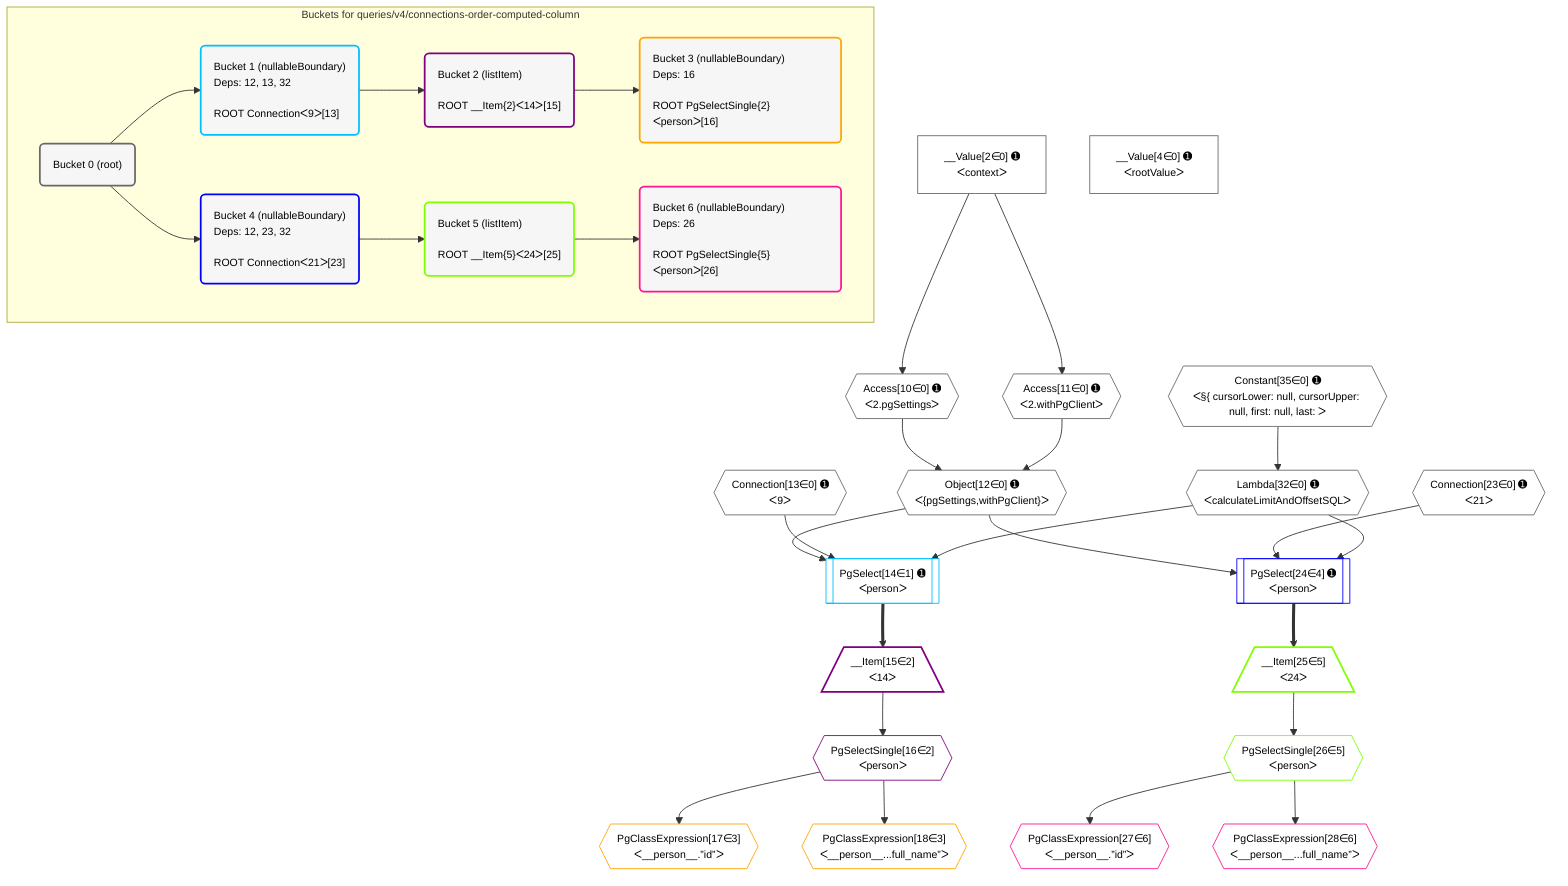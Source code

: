 %%{init: {'themeVariables': { 'fontSize': '12px'}}}%%
graph TD
    classDef path fill:#eee,stroke:#000,color:#000
    classDef plan fill:#fff,stroke-width:1px,color:#000
    classDef itemplan fill:#fff,stroke-width:2px,color:#000
    classDef unbatchedplan fill:#dff,stroke-width:1px,color:#000
    classDef sideeffectplan fill:#fcc,stroke-width:2px,color:#000
    classDef bucket fill:#f6f6f6,color:#000,stroke-width:2px,text-align:left


    %% plan dependencies
    Object12{{"Object[12∈0] ➊<br />ᐸ{pgSettings,withPgClient}ᐳ"}}:::plan
    Access10{{"Access[10∈0] ➊<br />ᐸ2.pgSettingsᐳ"}}:::plan
    Access11{{"Access[11∈0] ➊<br />ᐸ2.withPgClientᐳ"}}:::plan
    Access10 & Access11 --> Object12
    __Value2["__Value[2∈0] ➊<br />ᐸcontextᐳ"]:::plan
    __Value2 --> Access10
    __Value2 --> Access11
    Lambda32{{"Lambda[32∈0] ➊<br />ᐸcalculateLimitAndOffsetSQLᐳ"}}:::plan
    Constant35{{"Constant[35∈0] ➊<br />ᐸ§{ cursorLower: null, cursorUpper: null, first: null, last: ᐳ"}}:::plan
    Constant35 --> Lambda32
    __Value4["__Value[4∈0] ➊<br />ᐸrootValueᐳ"]:::plan
    Connection13{{"Connection[13∈0] ➊<br />ᐸ9ᐳ"}}:::plan
    Connection23{{"Connection[23∈0] ➊<br />ᐸ21ᐳ"}}:::plan
    PgSelect14[["PgSelect[14∈1] ➊<br />ᐸpersonᐳ"]]:::plan
    Object12 & Connection13 & Lambda32 --> PgSelect14
    __Item15[/"__Item[15∈2]<br />ᐸ14ᐳ"\]:::itemplan
    PgSelect14 ==> __Item15
    PgSelectSingle16{{"PgSelectSingle[16∈2]<br />ᐸpersonᐳ"}}:::plan
    __Item15 --> PgSelectSingle16
    PgClassExpression17{{"PgClassExpression[17∈3]<br />ᐸ__person__.”id”ᐳ"}}:::plan
    PgSelectSingle16 --> PgClassExpression17
    PgClassExpression18{{"PgClassExpression[18∈3]<br />ᐸ__person__...full_name”ᐳ"}}:::plan
    PgSelectSingle16 --> PgClassExpression18
    PgSelect24[["PgSelect[24∈4] ➊<br />ᐸpersonᐳ"]]:::plan
    Object12 & Connection23 & Lambda32 --> PgSelect24
    __Item25[/"__Item[25∈5]<br />ᐸ24ᐳ"\]:::itemplan
    PgSelect24 ==> __Item25
    PgSelectSingle26{{"PgSelectSingle[26∈5]<br />ᐸpersonᐳ"}}:::plan
    __Item25 --> PgSelectSingle26
    PgClassExpression27{{"PgClassExpression[27∈6]<br />ᐸ__person__.”id”ᐳ"}}:::plan
    PgSelectSingle26 --> PgClassExpression27
    PgClassExpression28{{"PgClassExpression[28∈6]<br />ᐸ__person__...full_name”ᐳ"}}:::plan
    PgSelectSingle26 --> PgClassExpression28

    %% define steps

    subgraph "Buckets for queries/v4/connections-order-computed-column"
    Bucket0("Bucket 0 (root)"):::bucket
    classDef bucket0 stroke:#696969
    class Bucket0,__Value2,__Value4,Access10,Access11,Object12,Connection13,Connection23,Lambda32,Constant35 bucket0
    Bucket1("Bucket 1 (nullableBoundary)<br />Deps: 12, 13, 32<br /><br />ROOT Connectionᐸ9ᐳ[13]"):::bucket
    classDef bucket1 stroke:#00bfff
    class Bucket1,PgSelect14 bucket1
    Bucket2("Bucket 2 (listItem)<br /><br />ROOT __Item{2}ᐸ14ᐳ[15]"):::bucket
    classDef bucket2 stroke:#7f007f
    class Bucket2,__Item15,PgSelectSingle16 bucket2
    Bucket3("Bucket 3 (nullableBoundary)<br />Deps: 16<br /><br />ROOT PgSelectSingle{2}ᐸpersonᐳ[16]"):::bucket
    classDef bucket3 stroke:#ffa500
    class Bucket3,PgClassExpression17,PgClassExpression18 bucket3
    Bucket4("Bucket 4 (nullableBoundary)<br />Deps: 12, 23, 32<br /><br />ROOT Connectionᐸ21ᐳ[23]"):::bucket
    classDef bucket4 stroke:#0000ff
    class Bucket4,PgSelect24 bucket4
    Bucket5("Bucket 5 (listItem)<br /><br />ROOT __Item{5}ᐸ24ᐳ[25]"):::bucket
    classDef bucket5 stroke:#7fff00
    class Bucket5,__Item25,PgSelectSingle26 bucket5
    Bucket6("Bucket 6 (nullableBoundary)<br />Deps: 26<br /><br />ROOT PgSelectSingle{5}ᐸpersonᐳ[26]"):::bucket
    classDef bucket6 stroke:#ff1493
    class Bucket6,PgClassExpression27,PgClassExpression28 bucket6
    Bucket0 --> Bucket1 & Bucket4
    Bucket1 --> Bucket2
    Bucket2 --> Bucket3
    Bucket4 --> Bucket5
    Bucket5 --> Bucket6
    end